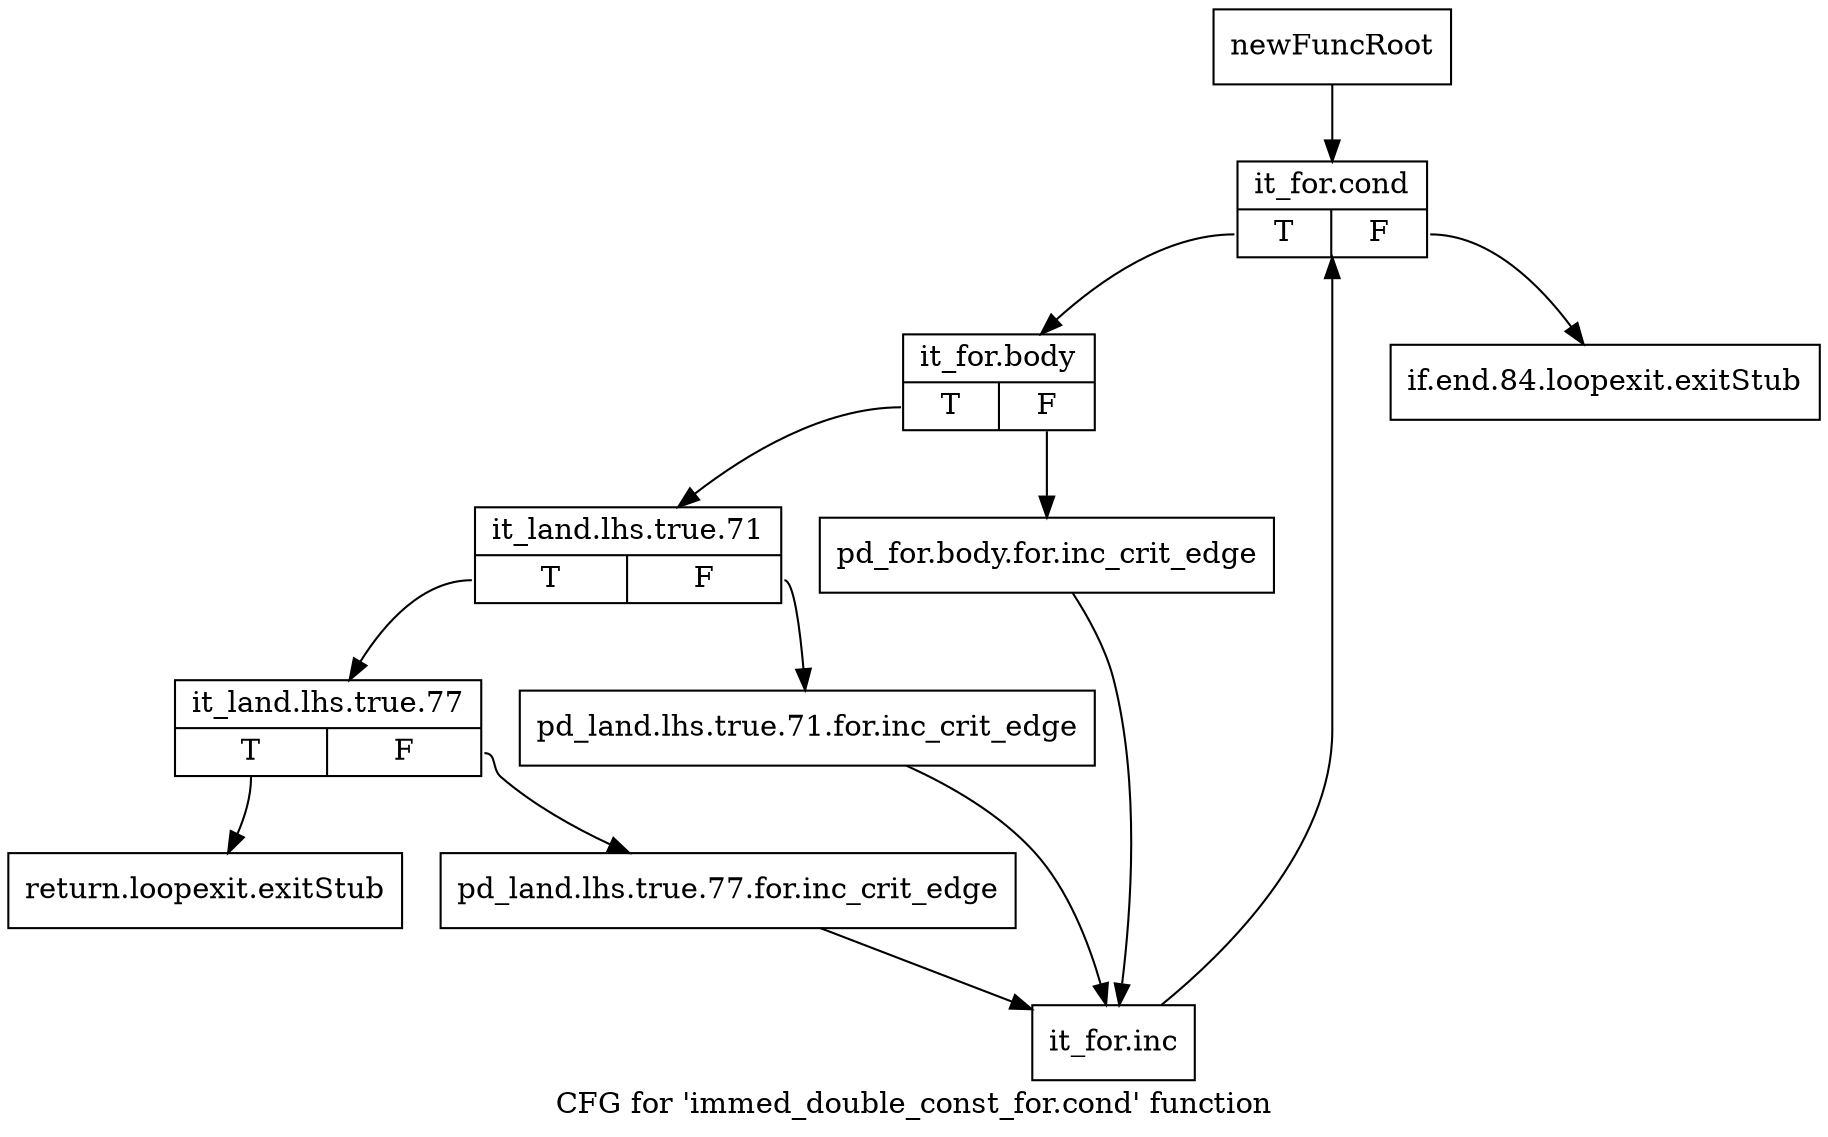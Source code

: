 digraph "CFG for 'immed_double_const_for.cond' function" {
	label="CFG for 'immed_double_const_for.cond' function";

	Node0xc657c00 [shape=record,label="{newFuncRoot}"];
	Node0xc657c00 -> Node0xc657cf0;
	Node0xc657c50 [shape=record,label="{if.end.84.loopexit.exitStub}"];
	Node0xc657ca0 [shape=record,label="{return.loopexit.exitStub}"];
	Node0xc657cf0 [shape=record,label="{it_for.cond|{<s0>T|<s1>F}}"];
	Node0xc657cf0:s0 -> Node0xc657d40;
	Node0xc657cf0:s1 -> Node0xc657c50;
	Node0xc657d40 [shape=record,label="{it_for.body|{<s0>T|<s1>F}}"];
	Node0xc657d40:s0 -> Node0xc657de0;
	Node0xc657d40:s1 -> Node0xc657d90;
	Node0xc657d90 [shape=record,label="{pd_for.body.for.inc_crit_edge}"];
	Node0xc657d90 -> Node0xc657f20;
	Node0xc657de0 [shape=record,label="{it_land.lhs.true.71|{<s0>T|<s1>F}}"];
	Node0xc657de0:s0 -> Node0xc657e80;
	Node0xc657de0:s1 -> Node0xc657e30;
	Node0xc657e30 [shape=record,label="{pd_land.lhs.true.71.for.inc_crit_edge}"];
	Node0xc657e30 -> Node0xc657f20;
	Node0xc657e80 [shape=record,label="{it_land.lhs.true.77|{<s0>T|<s1>F}}"];
	Node0xc657e80:s0 -> Node0xc657ca0;
	Node0xc657e80:s1 -> Node0xc657ed0;
	Node0xc657ed0 [shape=record,label="{pd_land.lhs.true.77.for.inc_crit_edge}"];
	Node0xc657ed0 -> Node0xc657f20;
	Node0xc657f20 [shape=record,label="{it_for.inc}"];
	Node0xc657f20 -> Node0xc657cf0;
}
